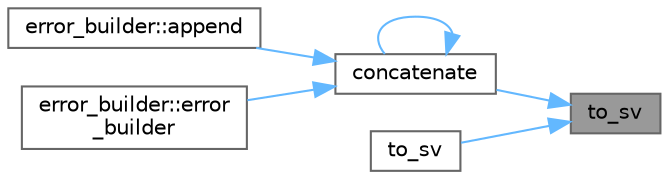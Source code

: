 digraph "to_sv"
{
 // LATEX_PDF_SIZE
  bgcolor="transparent";
  edge [fontname=Helvetica,fontsize=10,labelfontname=Helvetica,labelfontsize=10];
  node [fontname=Helvetica,fontsize=10,shape=box,height=0.2,width=0.4];
  rankdir="RL";
  Node1 [id="Node000001",label="to_sv",height=0.2,width=0.4,color="gray40", fillcolor="grey60", style="filled", fontcolor="black",tooltip=" "];
  Node1 -> Node2 [id="edge11_Node000001_Node000002",dir="back",color="steelblue1",style="solid",tooltip=" "];
  Node2 [id="Node000002",label="concatenate",height=0.2,width=0.4,color="grey40", fillcolor="white", style="filled",URL="$toml_8hpp.html#af49131ba8c9d457cc429110e01808f9a",tooltip=" "];
  Node2 -> Node3 [id="edge12_Node000002_Node000003",dir="back",color="steelblue1",style="solid",tooltip=" "];
  Node3 [id="Node000003",label="error_builder::append",height=0.2,width=0.4,color="grey40", fillcolor="white", style="filled",URL="$structerror__builder.html#a4368a7026c60dfaf64d25afe89066f60",tooltip=" "];
  Node2 -> Node2 [id="edge13_Node000002_Node000002",dir="back",color="steelblue1",style="solid",tooltip=" "];
  Node2 -> Node4 [id="edge14_Node000002_Node000004",dir="back",color="steelblue1",style="solid",tooltip=" "];
  Node4 [id="Node000004",label="error_builder::error\l_builder",height=0.2,width=0.4,color="grey40", fillcolor="white", style="filled",URL="$structerror__builder.html#ab901aa63cddcbbcf3222cb16eefec2ec",tooltip=" "];
  Node1 -> Node5 [id="edge15_Node000001_Node000005",dir="back",color="steelblue1",style="solid",tooltip=" "];
  Node5 [id="Node000005",label="to_sv",height=0.2,width=0.4,color="grey40", fillcolor="white", style="filled",URL="$toml_8hpp.html#afedf520caed9f1b7ff4f6349ef5f97d6",tooltip=" "];
}

